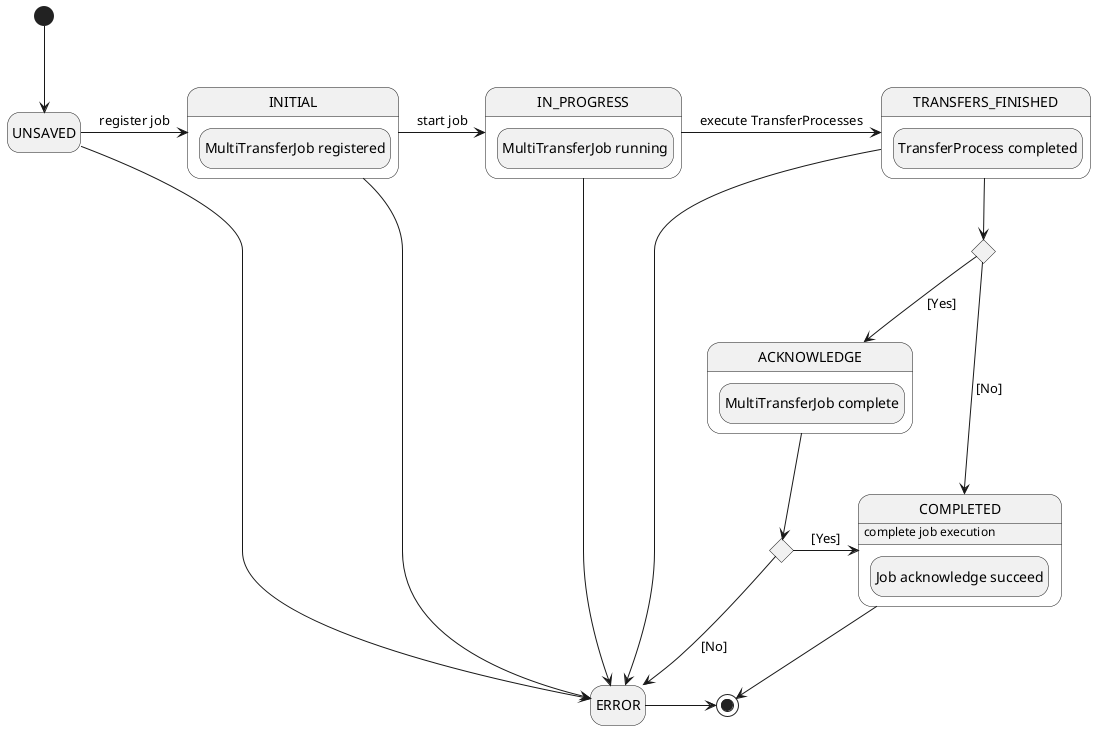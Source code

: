 @startuml

skinparam monochrome true
skinparam shadowing false

hide empty description

state INITIAL {
    state "MultiTransferJob registered"

}
state IN_PROGRESS {
    state "MultiTransferJob running"

}
state TRANSFERS_FINISHED {
    state "TransferProcess completed"
}
state ACK_Required <<choice>>

state ACKNOWLEDGE {
    state "MultiTransferJob complete"
}
state ACK_POSITIVE <<choice>>

state COMPLETED {
    state "Job acknowledge succeed"
}

[*] --> UNSAVED
UNSAVED -> INITIAL : register job
INITIAL -> IN_PROGRESS : start job
IN_PROGRESS -> TRANSFERS_FINISHED : execute TransferProcesses
TRANSFERS_FINISHED --> ACK_Required
ACK_Required --> COMPLETED : [No]
ACK_Required --> ACKNOWLEDGE : [Yes]
ACKNOWLEDGE --> ACK_POSITIVE
ACK_POSITIVE -> COMPLETED : [Yes]
ACK_POSITIVE --> ERROR : [No]
COMPLETED : complete job execution
COMPLETED --> [*]
UNSAVED --> ERROR
INITIAL --> ERROR
IN_PROGRESS --> ERROR
TRANSFERS_FINISHED --> ERROR
ERROR -> [*]

@enduml
